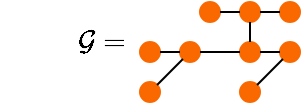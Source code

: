 <mxfile version="15.1.0" type="github"><diagram id="CfByyXH98lyFo_TxjOTY" name="Page-1"><mxGraphModel dx="689" dy="361" grid="1" gridSize="10" guides="1" tooltips="1" connect="1" arrows="1" fold="1" page="1" pageScale="1" pageWidth="400" pageHeight="300" math="1" shadow="0"><root><mxCell id="0"/><mxCell id="1" parent="0"/><mxCell id="kGuZ0Swbfz_hp6WvDoyl-2" value="\(\mathcal{G}=\)" style="text;html=1;resizable=0;autosize=1;align=center;verticalAlign=middle;points=[];fillColor=none;strokeColor=none;rounded=0;" vertex="1" parent="1"><mxGeometry y="260" width="100" height="20" as="geometry"/></mxCell><mxCell id="kGuZ0Swbfz_hp6WvDoyl-3" value="" style="ellipse;whiteSpace=wrap;html=1;aspect=fixed;fillColor=#fa6800;fontColor=#000000;strokeColor=#FA6800;" vertex="1" parent="1"><mxGeometry x="70" y="290" width="10" height="10" as="geometry"/></mxCell><mxCell id="kGuZ0Swbfz_hp6WvDoyl-4" value="" style="ellipse;whiteSpace=wrap;html=1;aspect=fixed;fillColor=#fa6800;fontColor=#000000;strokeColor=#FA6800;" vertex="1" parent="1"><mxGeometry x="90" y="270" width="10" height="10" as="geometry"/></mxCell><mxCell id="kGuZ0Swbfz_hp6WvDoyl-5" value="" style="ellipse;whiteSpace=wrap;html=1;aspect=fixed;fillColor=#fa6800;fontColor=#000000;strokeColor=#FA6800;" vertex="1" parent="1"><mxGeometry x="70" y="270" width="10" height="10" as="geometry"/></mxCell><mxCell id="kGuZ0Swbfz_hp6WvDoyl-6" value="" style="endArrow=none;html=1;exitX=1;exitY=0.5;exitDx=0;exitDy=0;entryX=0;entryY=0.5;entryDx=0;entryDy=0;" edge="1" parent="1" source="kGuZ0Swbfz_hp6WvDoyl-5" target="kGuZ0Swbfz_hp6WvDoyl-4"><mxGeometry width="50" height="50" relative="1" as="geometry"><mxPoint x="200" y="190" as="sourcePoint"/><mxPoint x="250" y="140" as="targetPoint"/></mxGeometry></mxCell><mxCell id="kGuZ0Swbfz_hp6WvDoyl-7" value="" style="endArrow=none;html=1;exitX=1;exitY=0;exitDx=0;exitDy=0;entryX=0;entryY=1;entryDx=0;entryDy=0;" edge="1" parent="1" source="kGuZ0Swbfz_hp6WvDoyl-3" target="kGuZ0Swbfz_hp6WvDoyl-4"><mxGeometry width="50" height="50" relative="1" as="geometry"><mxPoint x="90" y="285" as="sourcePoint"/><mxPoint x="100" y="285" as="targetPoint"/></mxGeometry></mxCell><mxCell id="kGuZ0Swbfz_hp6WvDoyl-8" value="" style="ellipse;whiteSpace=wrap;html=1;aspect=fixed;fillColor=#fa6800;fontColor=#000000;strokeColor=#FA6800;" vertex="1" parent="1"><mxGeometry x="120" y="270" width="10" height="10" as="geometry"/></mxCell><mxCell id="kGuZ0Swbfz_hp6WvDoyl-9" value="" style="ellipse;whiteSpace=wrap;html=1;aspect=fixed;fillColor=#fa6800;fontColor=#000000;strokeColor=#FA6800;" vertex="1" parent="1"><mxGeometry x="120" y="290" width="10" height="10" as="geometry"/></mxCell><mxCell id="kGuZ0Swbfz_hp6WvDoyl-10" value="" style="ellipse;whiteSpace=wrap;html=1;aspect=fixed;fillColor=#fa6800;fontColor=#000000;strokeColor=#FA6800;" vertex="1" parent="1"><mxGeometry x="140" y="270" width="10" height="10" as="geometry"/></mxCell><mxCell id="kGuZ0Swbfz_hp6WvDoyl-11" value="" style="endArrow=none;html=1;exitX=1;exitY=0.5;exitDx=0;exitDy=0;entryX=0;entryY=0.5;entryDx=0;entryDy=0;" edge="1" parent="1" source="kGuZ0Swbfz_hp6WvDoyl-4" target="kGuZ0Swbfz_hp6WvDoyl-8"><mxGeometry width="50" height="50" relative="1" as="geometry"><mxPoint x="90" y="285" as="sourcePoint"/><mxPoint x="100" y="285" as="targetPoint"/></mxGeometry></mxCell><mxCell id="kGuZ0Swbfz_hp6WvDoyl-12" value="" style="endArrow=none;html=1;exitX=1;exitY=0.5;exitDx=0;exitDy=0;entryX=0;entryY=0.5;entryDx=0;entryDy=0;" edge="1" parent="1" source="kGuZ0Swbfz_hp6WvDoyl-8" target="kGuZ0Swbfz_hp6WvDoyl-10"><mxGeometry width="50" height="50" relative="1" as="geometry"><mxPoint x="110" y="285" as="sourcePoint"/><mxPoint x="130" y="285" as="targetPoint"/></mxGeometry></mxCell><mxCell id="kGuZ0Swbfz_hp6WvDoyl-13" value="" style="endArrow=none;html=1;exitX=1;exitY=0;exitDx=0;exitDy=0;entryX=0;entryY=1;entryDx=0;entryDy=0;" edge="1" parent="1" source="kGuZ0Swbfz_hp6WvDoyl-9" target="kGuZ0Swbfz_hp6WvDoyl-10"><mxGeometry width="50" height="50" relative="1" as="geometry"><mxPoint x="140" y="285" as="sourcePoint"/><mxPoint x="150" y="285" as="targetPoint"/></mxGeometry></mxCell><mxCell id="kGuZ0Swbfz_hp6WvDoyl-14" value="" style="ellipse;whiteSpace=wrap;html=1;aspect=fixed;fillColor=#fa6800;fontColor=#000000;strokeColor=#FA6800;" vertex="1" parent="1"><mxGeometry x="120" y="250" width="10" height="10" as="geometry"/></mxCell><mxCell id="kGuZ0Swbfz_hp6WvDoyl-15" value="" style="ellipse;whiteSpace=wrap;html=1;aspect=fixed;fillColor=#fa6800;fontColor=#000000;strokeColor=#FA6800;" vertex="1" parent="1"><mxGeometry x="140" y="250" width="10" height="10" as="geometry"/></mxCell><mxCell id="kGuZ0Swbfz_hp6WvDoyl-16" value="" style="ellipse;whiteSpace=wrap;html=1;aspect=fixed;fillColor=#fa6800;fontColor=#000000;strokeColor=#FA6800;" vertex="1" parent="1"><mxGeometry x="100" y="250" width="10" height="10" as="geometry"/></mxCell><mxCell id="kGuZ0Swbfz_hp6WvDoyl-17" value="" style="endArrow=none;html=1;exitX=1;exitY=0.5;exitDx=0;exitDy=0;entryX=0;entryY=0.5;entryDx=0;entryDy=0;" edge="1" parent="1" source="kGuZ0Swbfz_hp6WvDoyl-14" target="kGuZ0Swbfz_hp6WvDoyl-15"><mxGeometry width="50" height="50" relative="1" as="geometry"><mxPoint x="140" y="285" as="sourcePoint"/><mxPoint x="150" y="285" as="targetPoint"/></mxGeometry></mxCell><mxCell id="kGuZ0Swbfz_hp6WvDoyl-18" value="" style="endArrow=none;html=1;exitX=1;exitY=0.5;exitDx=0;exitDy=0;entryX=0;entryY=0.5;entryDx=0;entryDy=0;" edge="1" parent="1" source="kGuZ0Swbfz_hp6WvDoyl-16" target="kGuZ0Swbfz_hp6WvDoyl-14"><mxGeometry width="50" height="50" relative="1" as="geometry"><mxPoint x="140" y="265" as="sourcePoint"/><mxPoint x="150" y="265" as="targetPoint"/></mxGeometry></mxCell><mxCell id="kGuZ0Swbfz_hp6WvDoyl-19" value="" style="endArrow=none;html=1;entryX=0.5;entryY=0;entryDx=0;entryDy=0;exitX=0.5;exitY=1;exitDx=0;exitDy=0;" edge="1" parent="1" source="kGuZ0Swbfz_hp6WvDoyl-14" target="kGuZ0Swbfz_hp6WvDoyl-8"><mxGeometry width="50" height="50" relative="1" as="geometry"><mxPoint x="125" y="265" as="sourcePoint"/><mxPoint x="130" y="265" as="targetPoint"/></mxGeometry></mxCell></root></mxGraphModel></diagram></mxfile>